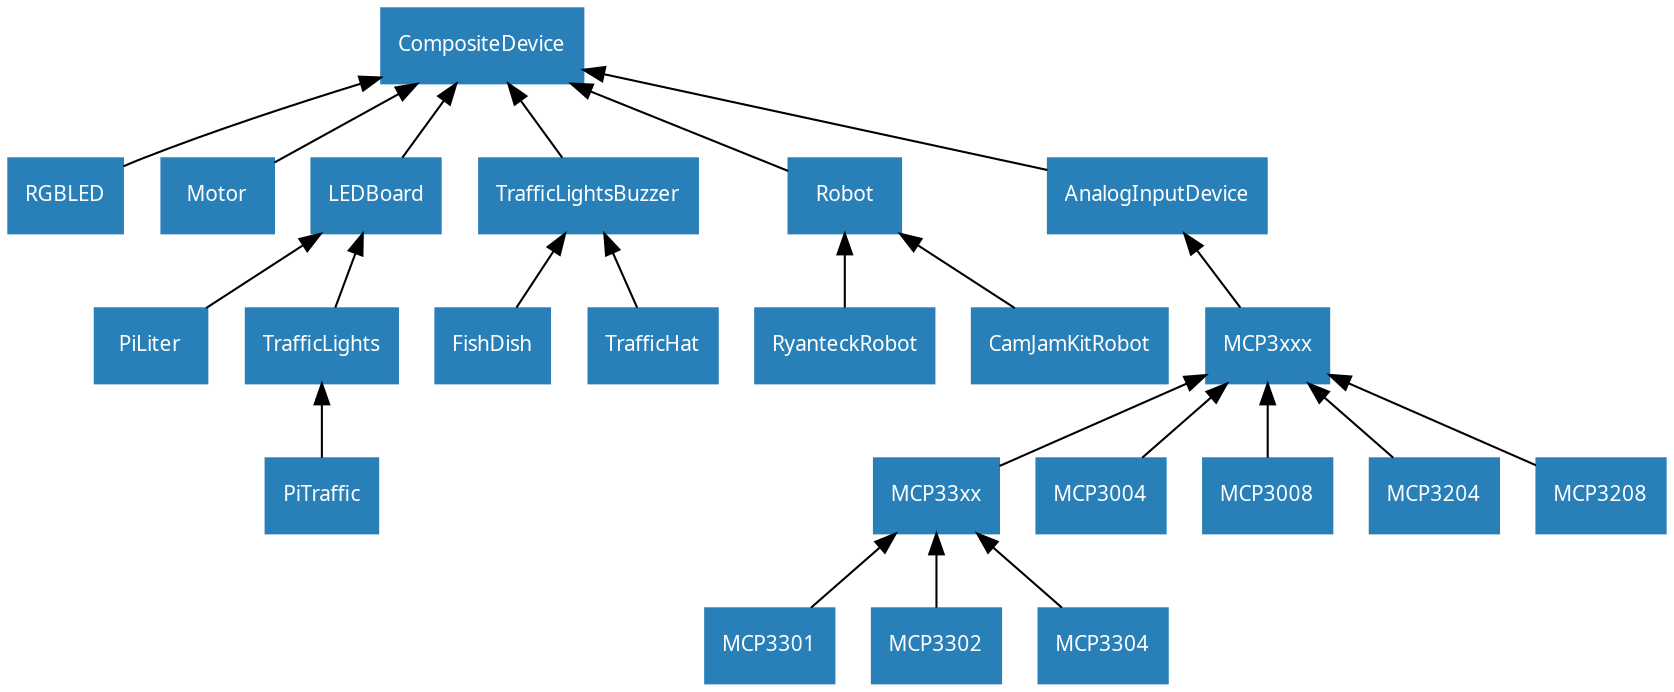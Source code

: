 /* vim: set et sw=4 sts=4: */

digraph classes {
    graph [rankdir=BT];
    node [shape=rect, style=filled, color="#2980b9", fontname=Sans, fontcolor="#ffffff", fontsize=10];
    edge [];

    AnalogInputDevice->CompositeDevice;
    MCP3xxx->AnalogInputDevice;
    MCP33xx->MCP3xxx;
    MCP3004->MCP3xxx;
    MCP3008->MCP3xxx;
    MCP3204->MCP3xxx;
    MCP3208->MCP3xxx;
    MCP3301->MCP33xx;
    MCP3302->MCP33xx;
    MCP3304->MCP33xx;

    RGBLED->CompositeDevice;
    Motor->CompositeDevice;
    LEDBoard->CompositeDevice;
    PiLiter->LEDBoard;
    TrafficLights->LEDBoard;
    PiTraffic->TrafficLights;

    TrafficLightsBuzzer->CompositeDevice;
    FishDish->TrafficLightsBuzzer;
    TrafficHat->TrafficLightsBuzzer;

    Robot->CompositeDevice;
    RyanteckRobot->Robot;
    CamJamKitRobot->Robot;
}
